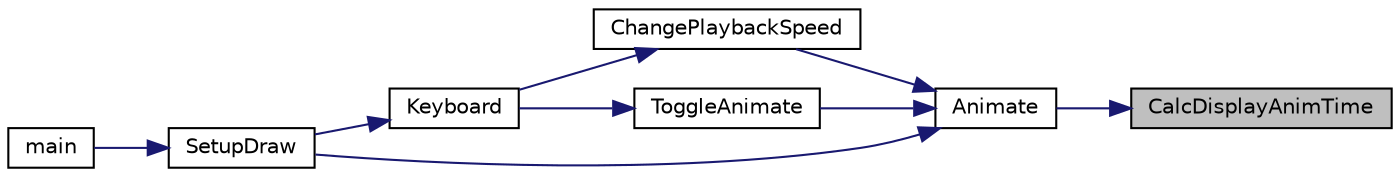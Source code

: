 digraph "CalcDisplayAnimTime"
{
 // LATEX_PDF_SIZE
  edge [fontname="Helvetica",fontsize="10",labelfontname="Helvetica",labelfontsize="10"];
  node [fontname="Helvetica",fontsize="10",shape=record];
  rankdir="RL";
  Node1 [label="CalcDisplayAnimTime",height=0.2,width=0.4,color="black", fillcolor="grey75", style="filled", fontcolor="black",tooltip=" "];
  Node1 -> Node2 [dir="back",color="midnightblue",fontsize="10",style="solid",fontname="Helvetica"];
  Node2 [label="Animate",height=0.2,width=0.4,color="black", fillcolor="white", style="filled",URL="$_main_8cpp.html#a9fb8255fa2882c28b1d874ba0bed5d38",tooltip=" "];
  Node2 -> Node3 [dir="back",color="midnightblue",fontsize="10",style="solid",fontname="Helvetica"];
  Node3 [label="ChangePlaybackSpeed",height=0.2,width=0.4,color="black", fillcolor="white", style="filled",URL="$_main_8cpp.html#a8ddb8750f3cec8f1860c5efe5facf93f",tooltip=" "];
  Node3 -> Node4 [dir="back",color="midnightblue",fontsize="10",style="solid",fontname="Helvetica"];
  Node4 [label="Keyboard",height=0.2,width=0.4,color="black", fillcolor="white", style="filled",URL="$_main_8cpp.html#a5b7327ae645169b577a93117ca8ad7cd",tooltip=" "];
  Node4 -> Node5 [dir="back",color="midnightblue",fontsize="10",style="solid",fontname="Helvetica"];
  Node5 [label="SetupDraw",height=0.2,width=0.4,color="black", fillcolor="white", style="filled",URL="$_main_8cpp.html#ae5ae3e850d0bea8222d700379b64c074",tooltip=" "];
  Node5 -> Node6 [dir="back",color="midnightblue",fontsize="10",style="solid",fontname="Helvetica"];
  Node6 [label="main",height=0.2,width=0.4,color="black", fillcolor="white", style="filled",URL="$_main_8cpp.html#a3c04138a5bfe5d72780bb7e82a18e627",tooltip=" "];
  Node2 -> Node5 [dir="back",color="midnightblue",fontsize="10",style="solid",fontname="Helvetica"];
  Node2 -> Node7 [dir="back",color="midnightblue",fontsize="10",style="solid",fontname="Helvetica"];
  Node7 [label="ToggleAnimate",height=0.2,width=0.4,color="black", fillcolor="white", style="filled",URL="$_main_8cpp.html#ae7ce9bd53fe1ffe77252359a48d68756",tooltip=" "];
  Node7 -> Node4 [dir="back",color="midnightblue",fontsize="10",style="solid",fontname="Helvetica"];
}
